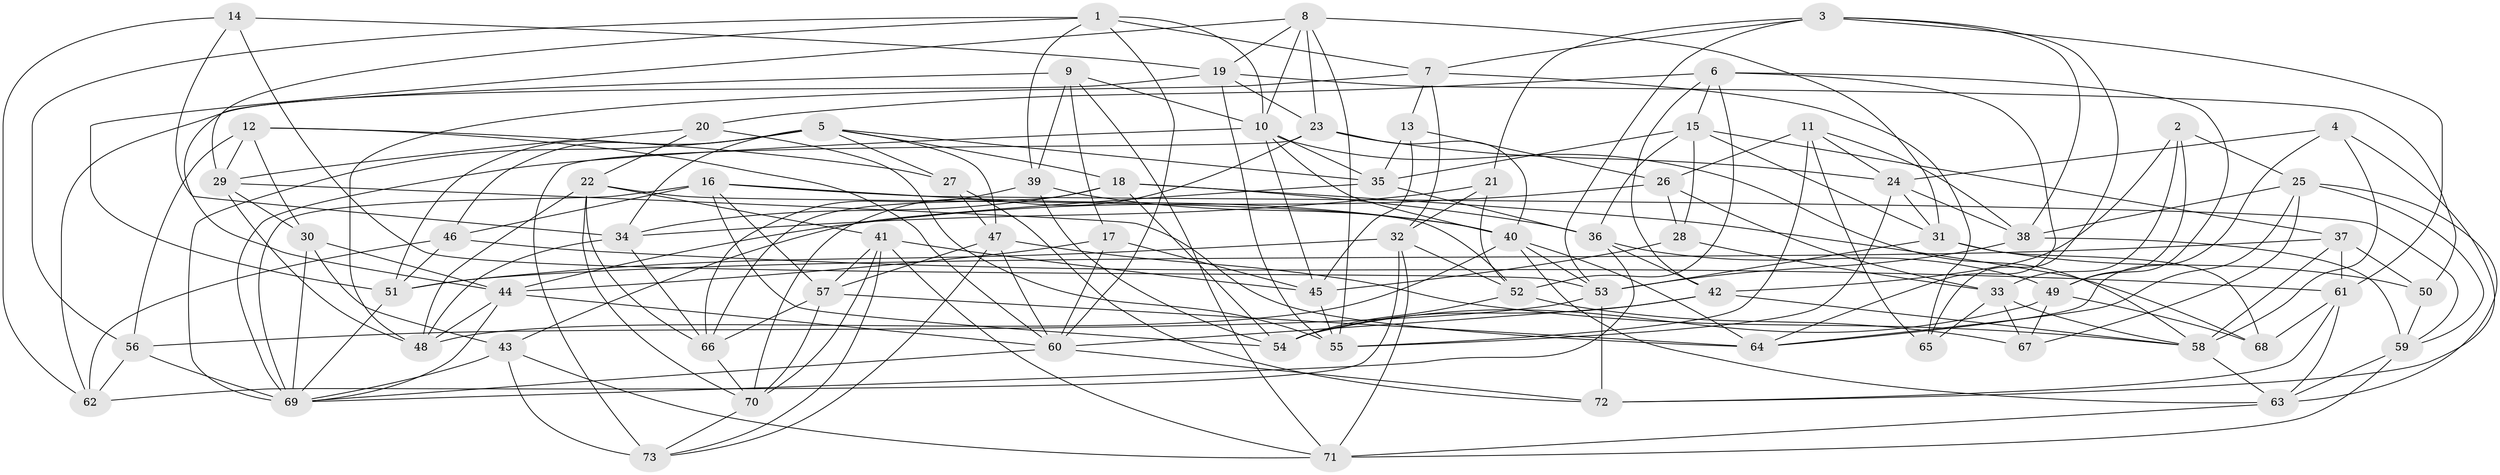 // original degree distribution, {4: 1.0}
// Generated by graph-tools (version 1.1) at 2025/02/03/09/25 03:02:54]
// undirected, 73 vertices, 207 edges
graph export_dot {
graph [start="1"]
  node [color=gray90,style=filled];
  1;
  2;
  3;
  4;
  5;
  6;
  7;
  8;
  9;
  10;
  11;
  12;
  13;
  14;
  15;
  16;
  17;
  18;
  19;
  20;
  21;
  22;
  23;
  24;
  25;
  26;
  27;
  28;
  29;
  30;
  31;
  32;
  33;
  34;
  35;
  36;
  37;
  38;
  39;
  40;
  41;
  42;
  43;
  44;
  45;
  46;
  47;
  48;
  49;
  50;
  51;
  52;
  53;
  54;
  55;
  56;
  57;
  58;
  59;
  60;
  61;
  62;
  63;
  64;
  65;
  66;
  67;
  68;
  69;
  70;
  71;
  72;
  73;
  1 -- 7 [weight=1.0];
  1 -- 10 [weight=1.0];
  1 -- 29 [weight=1.0];
  1 -- 39 [weight=1.0];
  1 -- 56 [weight=1.0];
  1 -- 60 [weight=1.0];
  2 -- 25 [weight=1.0];
  2 -- 33 [weight=1.0];
  2 -- 42 [weight=1.0];
  2 -- 49 [weight=1.0];
  3 -- 7 [weight=1.0];
  3 -- 21 [weight=1.0];
  3 -- 38 [weight=1.0];
  3 -- 53 [weight=1.0];
  3 -- 61 [weight=1.0];
  3 -- 65 [weight=1.0];
  4 -- 24 [weight=1.0];
  4 -- 58 [weight=1.0];
  4 -- 64 [weight=1.0];
  4 -- 72 [weight=1.0];
  5 -- 18 [weight=1.0];
  5 -- 27 [weight=1.0];
  5 -- 34 [weight=1.0];
  5 -- 35 [weight=1.0];
  5 -- 46 [weight=1.0];
  5 -- 47 [weight=1.0];
  5 -- 51 [weight=1.0];
  5 -- 69 [weight=1.0];
  6 -- 15 [weight=1.0];
  6 -- 20 [weight=1.0];
  6 -- 42 [weight=1.0];
  6 -- 49 [weight=1.0];
  6 -- 52 [weight=1.0];
  6 -- 64 [weight=1.0];
  7 -- 13 [weight=1.0];
  7 -- 32 [weight=1.0];
  7 -- 48 [weight=1.0];
  7 -- 65 [weight=1.0];
  8 -- 10 [weight=1.0];
  8 -- 19 [weight=1.0];
  8 -- 23 [weight=1.0];
  8 -- 31 [weight=1.0];
  8 -- 51 [weight=1.0];
  8 -- 55 [weight=1.0];
  9 -- 10 [weight=1.0];
  9 -- 17 [weight=1.0];
  9 -- 39 [weight=2.0];
  9 -- 44 [weight=1.0];
  9 -- 71 [weight=1.0];
  10 -- 35 [weight=1.0];
  10 -- 40 [weight=1.0];
  10 -- 45 [weight=1.0];
  10 -- 58 [weight=1.0];
  10 -- 69 [weight=1.0];
  11 -- 24 [weight=1.0];
  11 -- 26 [weight=2.0];
  11 -- 38 [weight=1.0];
  11 -- 55 [weight=1.0];
  11 -- 65 [weight=1.0];
  12 -- 27 [weight=1.0];
  12 -- 29 [weight=1.0];
  12 -- 30 [weight=1.0];
  12 -- 56 [weight=2.0];
  12 -- 60 [weight=1.0];
  13 -- 26 [weight=1.0];
  13 -- 35 [weight=1.0];
  13 -- 45 [weight=1.0];
  14 -- 19 [weight=1.0];
  14 -- 34 [weight=1.0];
  14 -- 53 [weight=1.0];
  14 -- 62 [weight=1.0];
  15 -- 28 [weight=1.0];
  15 -- 31 [weight=1.0];
  15 -- 35 [weight=1.0];
  15 -- 36 [weight=1.0];
  15 -- 37 [weight=1.0];
  16 -- 40 [weight=1.0];
  16 -- 46 [weight=1.0];
  16 -- 54 [weight=1.0];
  16 -- 57 [weight=1.0];
  16 -- 59 [weight=1.0];
  16 -- 69 [weight=1.0];
  17 -- 44 [weight=1.0];
  17 -- 45 [weight=1.0];
  17 -- 60 [weight=1.0];
  18 -- 34 [weight=1.0];
  18 -- 36 [weight=1.0];
  18 -- 54 [weight=1.0];
  18 -- 66 [weight=1.0];
  18 -- 68 [weight=1.0];
  19 -- 23 [weight=1.0];
  19 -- 50 [weight=1.0];
  19 -- 55 [weight=1.0];
  19 -- 62 [weight=1.0];
  20 -- 22 [weight=1.0];
  20 -- 29 [weight=1.0];
  20 -- 55 [weight=1.0];
  21 -- 32 [weight=1.0];
  21 -- 34 [weight=1.0];
  21 -- 52 [weight=1.0];
  22 -- 41 [weight=1.0];
  22 -- 48 [weight=1.0];
  22 -- 52 [weight=1.0];
  22 -- 66 [weight=1.0];
  22 -- 70 [weight=1.0];
  23 -- 24 [weight=1.0];
  23 -- 40 [weight=1.0];
  23 -- 70 [weight=1.0];
  23 -- 73 [weight=1.0];
  24 -- 31 [weight=1.0];
  24 -- 38 [weight=1.0];
  24 -- 55 [weight=1.0];
  25 -- 38 [weight=1.0];
  25 -- 59 [weight=1.0];
  25 -- 63 [weight=1.0];
  25 -- 64 [weight=1.0];
  25 -- 67 [weight=1.0];
  26 -- 28 [weight=1.0];
  26 -- 33 [weight=1.0];
  26 -- 44 [weight=1.0];
  27 -- 47 [weight=1.0];
  27 -- 72 [weight=1.0];
  28 -- 33 [weight=1.0];
  28 -- 45 [weight=1.0];
  29 -- 30 [weight=1.0];
  29 -- 48 [weight=1.0];
  29 -- 64 [weight=1.0];
  30 -- 43 [weight=1.0];
  30 -- 44 [weight=2.0];
  30 -- 69 [weight=1.0];
  31 -- 50 [weight=1.0];
  31 -- 53 [weight=1.0];
  31 -- 68 [weight=1.0];
  32 -- 51 [weight=1.0];
  32 -- 52 [weight=1.0];
  32 -- 62 [weight=1.0];
  32 -- 71 [weight=1.0];
  33 -- 58 [weight=1.0];
  33 -- 65 [weight=1.0];
  33 -- 67 [weight=1.0];
  34 -- 48 [weight=1.0];
  34 -- 66 [weight=1.0];
  35 -- 36 [weight=1.0];
  35 -- 43 [weight=1.0];
  36 -- 42 [weight=1.0];
  36 -- 49 [weight=1.0];
  36 -- 69 [weight=1.0];
  37 -- 50 [weight=1.0];
  37 -- 51 [weight=1.0];
  37 -- 58 [weight=2.0];
  37 -- 61 [weight=1.0];
  38 -- 53 [weight=1.0];
  38 -- 59 [weight=1.0];
  39 -- 40 [weight=1.0];
  39 -- 54 [weight=1.0];
  39 -- 66 [weight=1.0];
  40 -- 48 [weight=1.0];
  40 -- 53 [weight=1.0];
  40 -- 63 [weight=1.0];
  40 -- 64 [weight=1.0];
  41 -- 45 [weight=1.0];
  41 -- 57 [weight=1.0];
  41 -- 70 [weight=1.0];
  41 -- 71 [weight=1.0];
  41 -- 73 [weight=1.0];
  42 -- 54 [weight=1.0];
  42 -- 58 [weight=1.0];
  42 -- 60 [weight=1.0];
  43 -- 69 [weight=1.0];
  43 -- 71 [weight=1.0];
  43 -- 73 [weight=2.0];
  44 -- 48 [weight=1.0];
  44 -- 60 [weight=1.0];
  44 -- 69 [weight=1.0];
  45 -- 55 [weight=1.0];
  46 -- 51 [weight=1.0];
  46 -- 61 [weight=1.0];
  46 -- 62 [weight=2.0];
  47 -- 57 [weight=1.0];
  47 -- 58 [weight=1.0];
  47 -- 60 [weight=1.0];
  47 -- 73 [weight=1.0];
  49 -- 54 [weight=1.0];
  49 -- 67 [weight=1.0];
  49 -- 68 [weight=1.0];
  50 -- 59 [weight=1.0];
  51 -- 69 [weight=1.0];
  52 -- 54 [weight=1.0];
  52 -- 67 [weight=1.0];
  53 -- 56 [weight=1.0];
  53 -- 72 [weight=2.0];
  56 -- 62 [weight=1.0];
  56 -- 69 [weight=1.0];
  57 -- 64 [weight=1.0];
  57 -- 66 [weight=1.0];
  57 -- 70 [weight=1.0];
  58 -- 63 [weight=1.0];
  59 -- 63 [weight=1.0];
  59 -- 71 [weight=1.0];
  60 -- 69 [weight=1.0];
  60 -- 72 [weight=1.0];
  61 -- 63 [weight=1.0];
  61 -- 68 [weight=1.0];
  61 -- 72 [weight=1.0];
  63 -- 71 [weight=1.0];
  66 -- 70 [weight=1.0];
  70 -- 73 [weight=1.0];
}
